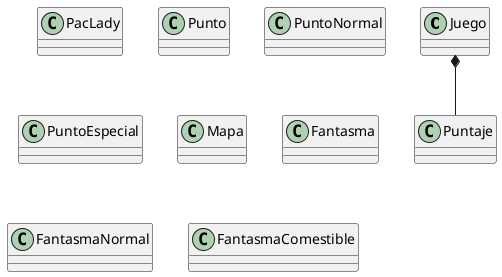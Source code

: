 @startuml Diagrama

class Juego
class PacLady
class Punto
class PuntoNormal
class PuntoEspecial
class Mapa
class Fantasma
class FantasmaNormal
class FantasmaComestible
class Puntaje

Juego *-- Puntaje


@enduml